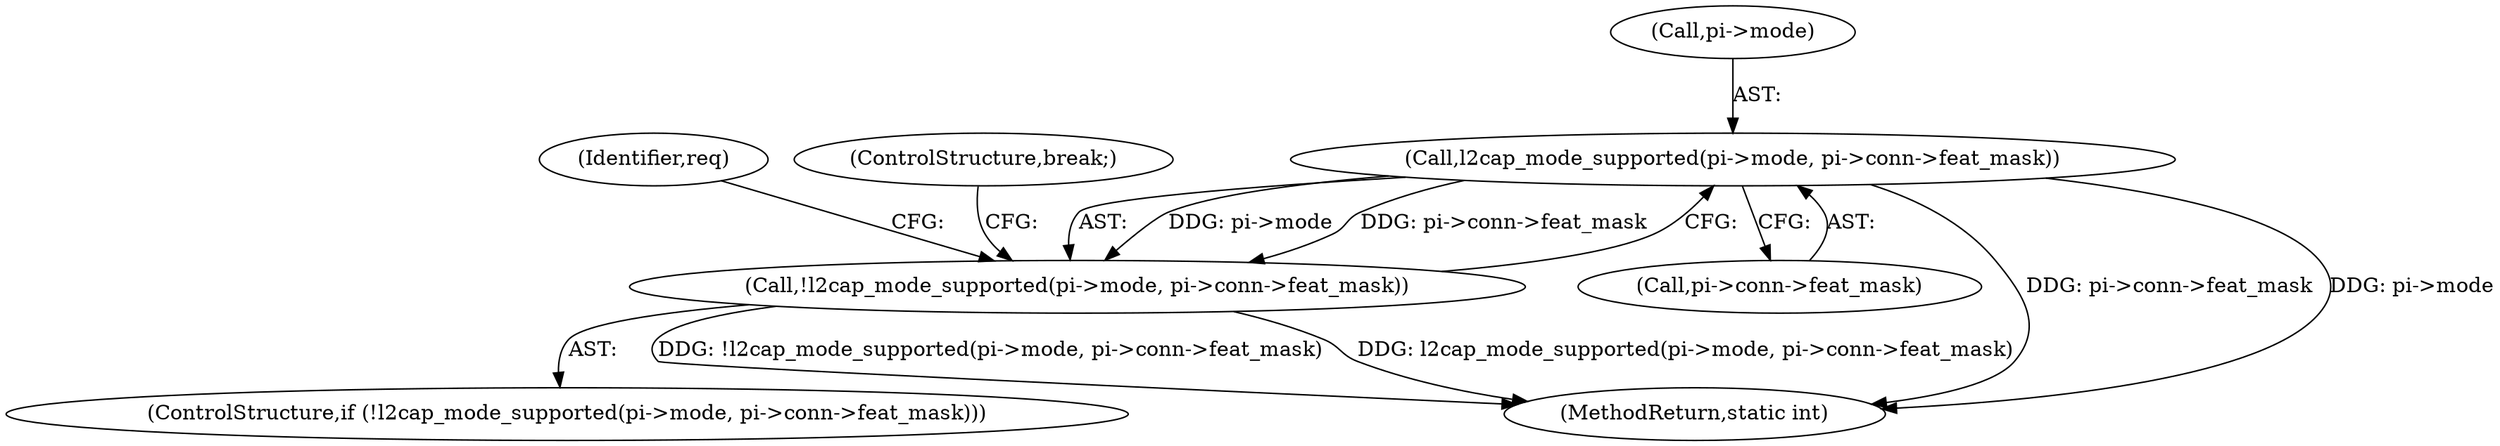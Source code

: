 digraph "0_linux_f2fcfcd670257236ebf2088bbdf26f6a8ef459fe@pointer" {
"1000147" [label="(Call,l2cap_mode_supported(pi->mode, pi->conn->feat_mask))"];
"1000146" [label="(Call,!l2cap_mode_supported(pi->mode, pi->conn->feat_mask))"];
"1000146" [label="(Call,!l2cap_mode_supported(pi->mode, pi->conn->feat_mask))"];
"1000160" [label="(Identifier,req)"];
"1000187" [label="(ControlStructure,break;)"];
"1000145" [label="(ControlStructure,if (!l2cap_mode_supported(pi->mode, pi->conn->feat_mask)))"];
"1000151" [label="(Call,pi->conn->feat_mask)"];
"1000148" [label="(Call,pi->mode)"];
"1000147" [label="(Call,l2cap_mode_supported(pi->mode, pi->conn->feat_mask))"];
"1000329" [label="(MethodReturn,static int)"];
"1000147" -> "1000146"  [label="AST: "];
"1000147" -> "1000151"  [label="CFG: "];
"1000148" -> "1000147"  [label="AST: "];
"1000151" -> "1000147"  [label="AST: "];
"1000146" -> "1000147"  [label="CFG: "];
"1000147" -> "1000329"  [label="DDG: pi->conn->feat_mask"];
"1000147" -> "1000329"  [label="DDG: pi->mode"];
"1000147" -> "1000146"  [label="DDG: pi->mode"];
"1000147" -> "1000146"  [label="DDG: pi->conn->feat_mask"];
"1000146" -> "1000145"  [label="AST: "];
"1000160" -> "1000146"  [label="CFG: "];
"1000187" -> "1000146"  [label="CFG: "];
"1000146" -> "1000329"  [label="DDG: !l2cap_mode_supported(pi->mode, pi->conn->feat_mask)"];
"1000146" -> "1000329"  [label="DDG: l2cap_mode_supported(pi->mode, pi->conn->feat_mask)"];
}
